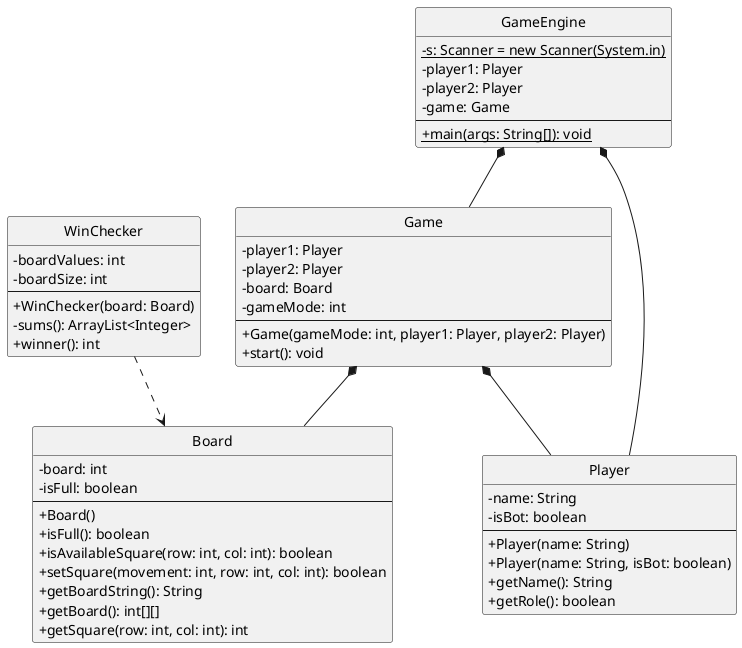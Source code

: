 ' Generated by UML Generator
' Encoded: ZLHDJyCm3BttL_ZO0fk0OmKJ0m520eIO18TfXworIaJgG99k6XF_dIJjidI8ZqkRlFevpyznpxHXoZIrIFGhfpUcM0s5O5gFZL5ytXYyAIHD-0V2OVB2IuI2gq9WalWek6OrmZe16Bm9ja9rbCE3NsoXunYQIwRA7CxTo-qhox-J9UR0oJXWO1_xBclQ-tG0E_atGCYUEQAl9iroM4XU9f-noakgE7LQrpREyE8JT0wJWX6XWbCWN6vswMIb3TP3Jjd_QtE2StzMA2GSL3DEALELEz0QIzLqzatbCwUB5onUhPXryEg9YGPriCTZhXrzmxRKD7ROYzTDhPqbOwNOwfPhSt931YjK8yTSSbzlrkOBMZmzaX6Eu_gg4IA7kPG26GK5df3w9hGXBkKso8BZ1UE2pGLEtXkcC5LosRMsaCAl-WoDfekivG9h9DE5_qMiq7WrhT5EHxkAltK5JsVJMGV_fgfdJTlmrXloBG_fhJldqdmtfwMaSNJs0tu0_HnP9-_UZSHkAOys9FRPQlG3kJSOREvbsBSZ5qt2Jb24-YiStSRXSDJHpv1A-xFu0W
' URL: http://www.plantuml.com/plantuml/uml/ZLHDJyCm3BttL_ZO0fk0OmKJ0m520eIO18TfXworIaJgG99k6XF_dIJjidI8ZqkRlFevpyznpxHXoZIrIFGhfpUcM0s5O5gFZL5ytXYyAIHD-0V2OVB2IuI2gq9WalWek6OrmZe16Bm9ja9rbCE3NsoXunYQIwRA7CxTo-qhox-J9UR0oJXWO1_xBclQ-tG0E_atGCYUEQAl9iroM4XU9f-noakgE7LQrpREyE8JT0wJWX6XWbCWN6vswMIb3TP3Jjd_QtE2StzMA2GSL3DEALELEz0QIzLqzatbCwUB5onUhPXryEg9YGPriCTZhXrzmxRKD7ROYzTDhPqbOwNOwfPhSt931YjK8yTSSbzlrkOBMZmzaX6Eu_gg4IA7kPG26GK5df3w9hGXBkKso8BZ1UE2pGLEtXkcC5LosRMsaCAl-WoDfekivG9h9DE5_qMiq7WrhT5EHxkAltK5JsVJMGV_fgfdJTlmrXloBG_fhJldqdmtfwMaSNJs0tu0_HnP9-_UZSHkAOys9FRPQlG3kJSOREvbsBSZ5qt2Jb24-YiStSRXSDJHpv1A-xFu0W
' Generated on: 2025-10-19T16:19:55.013390800

@startuml
skinparam classAttributeIconSize 0
hide circle

class Game {
  -player1: Player
  -player2: Player
  -board: Board
  -gameMode: int
  --
  +Game(gameMode: int, player1: Player, player2: Player)
  +start(): void
}

class GameEngine {
  -{static} s: Scanner = new Scanner(System.in)
  -player1: Player
  -player2: Player
  -game: Game
  --
  +{static} main(args: String[]): void
}

class WinChecker {
  -boardValues: int
  -boardSize: int
  --
  +WinChecker(board: Board)
  -sums(): ArrayList<Integer>
  +winner(): int
}

class Board {
  -board: int
  -isFull: boolean
  --
  +Board()
  +isFull(): boolean
  +isAvailableSquare(row: int, col: int): boolean
  +setSquare(movement: int, row: int, col: int): boolean
  +getBoardString(): String
  +getBoard(): int[][]
  +getSquare(row: int, col: int): int
}

class Player {
  -name: String
  -isBot: boolean
  --
  +Player(name: String)
  +Player(name: String, isBot: boolean)
  +getName(): String
  +getRole(): boolean
}

Game *-- Player
Game *-- Board
GameEngine *-- Player
GameEngine *-- Game
WinChecker ..> Board
@enduml